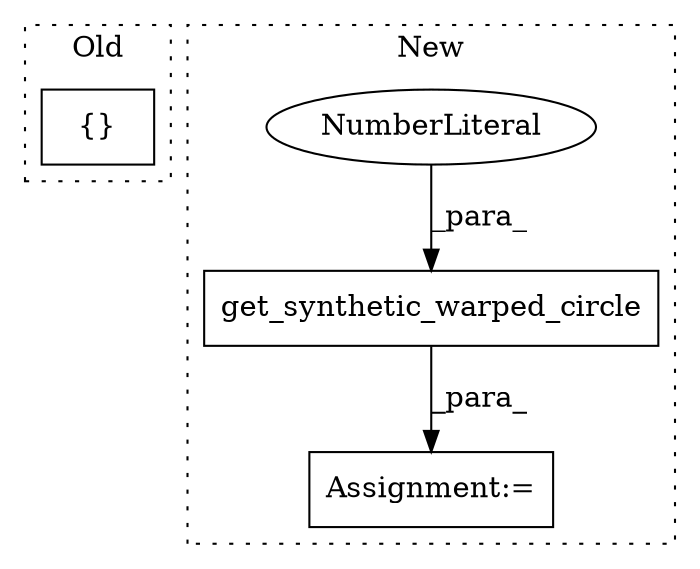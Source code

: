 digraph G {
subgraph cluster0 {
1 [label="{}" a="4" s="20689,20699" l="1,1" shape="box"];
label = "Old";
style="dotted";
}
subgraph cluster1 {
2 [label="get_synthetic_warped_circle" a="32" s="20888,20917" l="28,1" shape="box"];
3 [label="NumberLiteral" a="34" s="20916" l="1" shape="ellipse"];
4 [label="Assignment:=" a="7" s="20886" l="2" shape="box"];
label = "New";
style="dotted";
}
2 -> 4 [label="_para_"];
3 -> 2 [label="_para_"];
}
